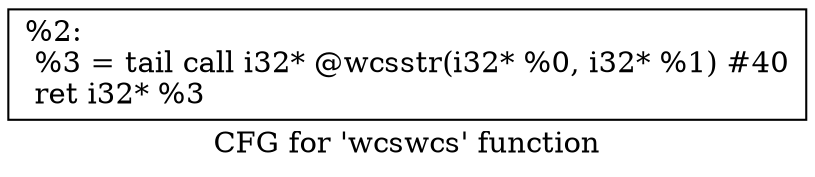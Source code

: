 digraph "CFG for 'wcswcs' function" {
	label="CFG for 'wcswcs' function";

	Node0x1e87000 [shape=record,label="{%2:\l  %3 = tail call i32* @wcsstr(i32* %0, i32* %1) #40\l  ret i32* %3\l}"];
}
